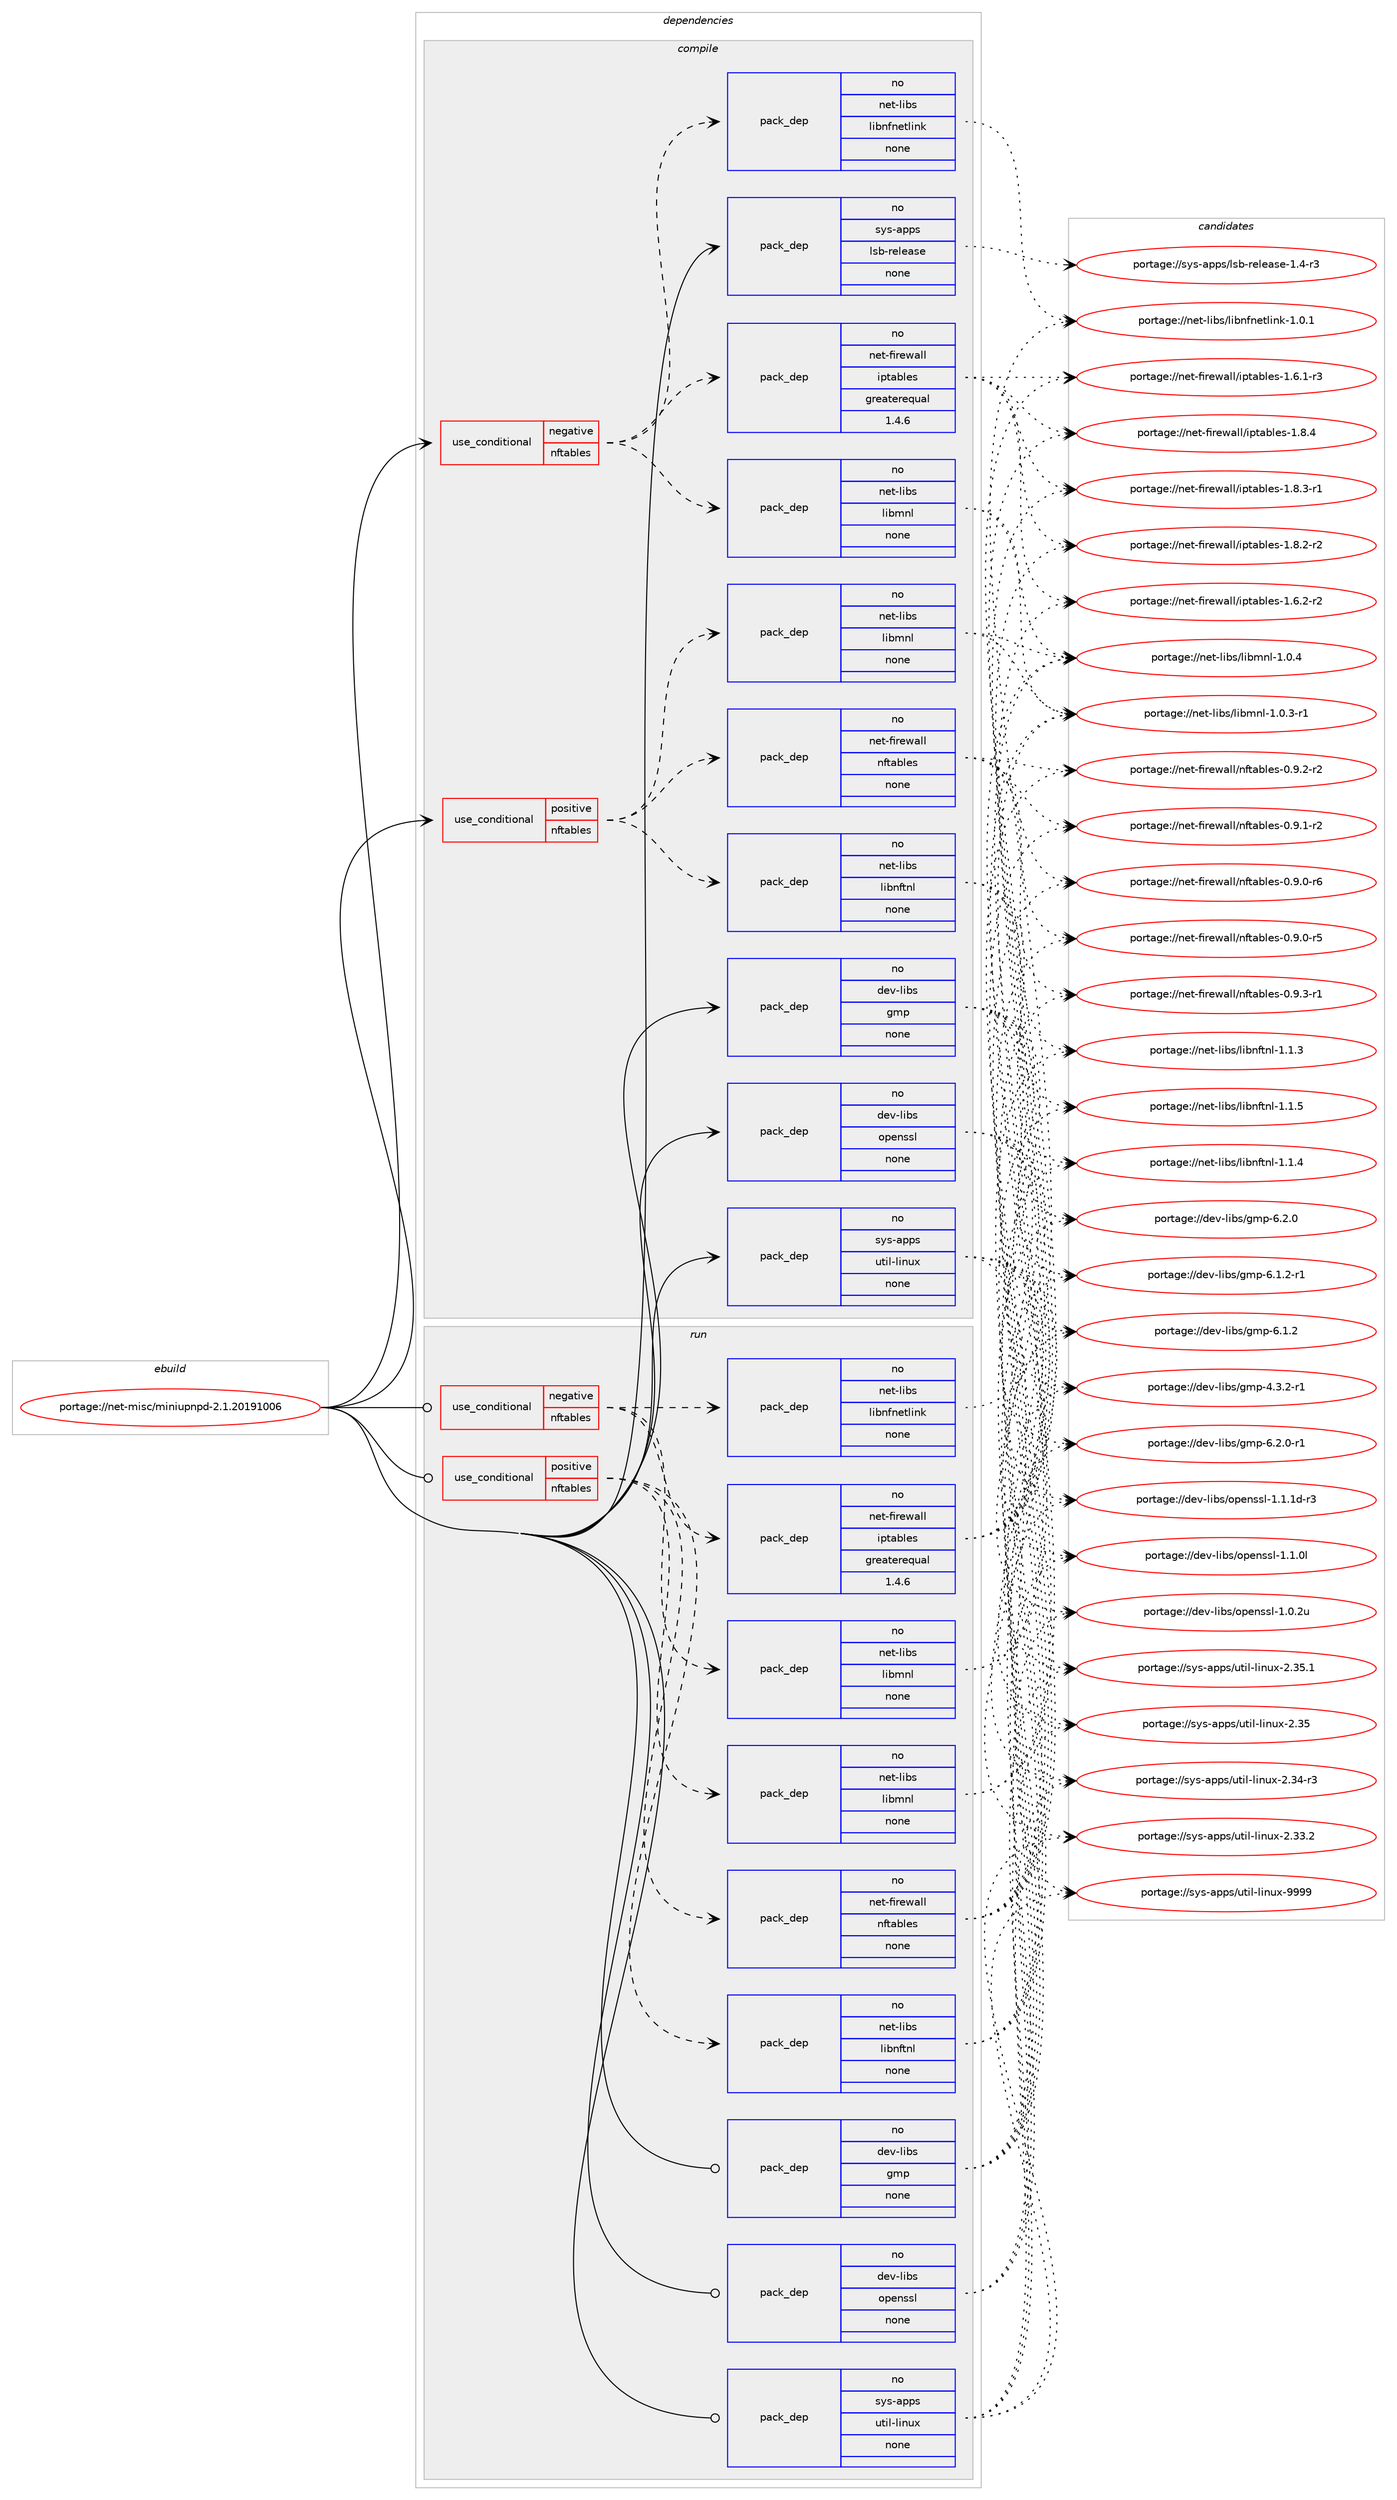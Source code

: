 digraph prolog {

# *************
# Graph options
# *************

newrank=true;
concentrate=true;
compound=true;
graph [rankdir=LR,fontname=Helvetica,fontsize=10,ranksep=1.5];#, ranksep=2.5, nodesep=0.2];
edge  [arrowhead=vee];
node  [fontname=Helvetica,fontsize=10];

# **********
# The ebuild
# **********

subgraph cluster_leftcol {
color=gray;
rank=same;
label=<<i>ebuild</i>>;
id [label="portage://net-misc/miniupnpd-2.1.20191006", color=red, width=4, href="../net-misc/miniupnpd-2.1.20191006.svg"];
}

# ****************
# The dependencies
# ****************

subgraph cluster_midcol {
color=gray;
label=<<i>dependencies</i>>;
subgraph cluster_compile {
fillcolor="#eeeeee";
style=filled;
label=<<i>compile</i>>;
subgraph cond14780 {
dependency73412 [label=<<TABLE BORDER="0" CELLBORDER="1" CELLSPACING="0" CELLPADDING="4"><TR><TD ROWSPAN="3" CELLPADDING="10">use_conditional</TD></TR><TR><TD>negative</TD></TR><TR><TD>nftables</TD></TR></TABLE>>, shape=none, color=red];
subgraph pack57185 {
dependency73413 [label=<<TABLE BORDER="0" CELLBORDER="1" CELLSPACING="0" CELLPADDING="4" WIDTH="220"><TR><TD ROWSPAN="6" CELLPADDING="30">pack_dep</TD></TR><TR><TD WIDTH="110">no</TD></TR><TR><TD>net-firewall</TD></TR><TR><TD>iptables</TD></TR><TR><TD>greaterequal</TD></TR><TR><TD>1.4.6</TD></TR></TABLE>>, shape=none, color=blue];
}
dependency73412:e -> dependency73413:w [weight=20,style="dashed",arrowhead="vee"];
subgraph pack57186 {
dependency73414 [label=<<TABLE BORDER="0" CELLBORDER="1" CELLSPACING="0" CELLPADDING="4" WIDTH="220"><TR><TD ROWSPAN="6" CELLPADDING="30">pack_dep</TD></TR><TR><TD WIDTH="110">no</TD></TR><TR><TD>net-libs</TD></TR><TR><TD>libnfnetlink</TD></TR><TR><TD>none</TD></TR><TR><TD></TD></TR></TABLE>>, shape=none, color=blue];
}
dependency73412:e -> dependency73414:w [weight=20,style="dashed",arrowhead="vee"];
subgraph pack57187 {
dependency73415 [label=<<TABLE BORDER="0" CELLBORDER="1" CELLSPACING="0" CELLPADDING="4" WIDTH="220"><TR><TD ROWSPAN="6" CELLPADDING="30">pack_dep</TD></TR><TR><TD WIDTH="110">no</TD></TR><TR><TD>net-libs</TD></TR><TR><TD>libmnl</TD></TR><TR><TD>none</TD></TR><TR><TD></TD></TR></TABLE>>, shape=none, color=blue];
}
dependency73412:e -> dependency73415:w [weight=20,style="dashed",arrowhead="vee"];
}
id:e -> dependency73412:w [weight=20,style="solid",arrowhead="vee"];
subgraph cond14781 {
dependency73416 [label=<<TABLE BORDER="0" CELLBORDER="1" CELLSPACING="0" CELLPADDING="4"><TR><TD ROWSPAN="3" CELLPADDING="10">use_conditional</TD></TR><TR><TD>positive</TD></TR><TR><TD>nftables</TD></TR></TABLE>>, shape=none, color=red];
subgraph pack57188 {
dependency73417 [label=<<TABLE BORDER="0" CELLBORDER="1" CELLSPACING="0" CELLPADDING="4" WIDTH="220"><TR><TD ROWSPAN="6" CELLPADDING="30">pack_dep</TD></TR><TR><TD WIDTH="110">no</TD></TR><TR><TD>net-firewall</TD></TR><TR><TD>nftables</TD></TR><TR><TD>none</TD></TR><TR><TD></TD></TR></TABLE>>, shape=none, color=blue];
}
dependency73416:e -> dependency73417:w [weight=20,style="dashed",arrowhead="vee"];
subgraph pack57189 {
dependency73418 [label=<<TABLE BORDER="0" CELLBORDER="1" CELLSPACING="0" CELLPADDING="4" WIDTH="220"><TR><TD ROWSPAN="6" CELLPADDING="30">pack_dep</TD></TR><TR><TD WIDTH="110">no</TD></TR><TR><TD>net-libs</TD></TR><TR><TD>libnftnl</TD></TR><TR><TD>none</TD></TR><TR><TD></TD></TR></TABLE>>, shape=none, color=blue];
}
dependency73416:e -> dependency73418:w [weight=20,style="dashed",arrowhead="vee"];
subgraph pack57190 {
dependency73419 [label=<<TABLE BORDER="0" CELLBORDER="1" CELLSPACING="0" CELLPADDING="4" WIDTH="220"><TR><TD ROWSPAN="6" CELLPADDING="30">pack_dep</TD></TR><TR><TD WIDTH="110">no</TD></TR><TR><TD>net-libs</TD></TR><TR><TD>libmnl</TD></TR><TR><TD>none</TD></TR><TR><TD></TD></TR></TABLE>>, shape=none, color=blue];
}
dependency73416:e -> dependency73419:w [weight=20,style="dashed",arrowhead="vee"];
}
id:e -> dependency73416:w [weight=20,style="solid",arrowhead="vee"];
subgraph pack57191 {
dependency73420 [label=<<TABLE BORDER="0" CELLBORDER="1" CELLSPACING="0" CELLPADDING="4" WIDTH="220"><TR><TD ROWSPAN="6" CELLPADDING="30">pack_dep</TD></TR><TR><TD WIDTH="110">no</TD></TR><TR><TD>dev-libs</TD></TR><TR><TD>gmp</TD></TR><TR><TD>none</TD></TR><TR><TD></TD></TR></TABLE>>, shape=none, color=blue];
}
id:e -> dependency73420:w [weight=20,style="solid",arrowhead="vee"];
subgraph pack57192 {
dependency73421 [label=<<TABLE BORDER="0" CELLBORDER="1" CELLSPACING="0" CELLPADDING="4" WIDTH="220"><TR><TD ROWSPAN="6" CELLPADDING="30">pack_dep</TD></TR><TR><TD WIDTH="110">no</TD></TR><TR><TD>dev-libs</TD></TR><TR><TD>openssl</TD></TR><TR><TD>none</TD></TR><TR><TD></TD></TR></TABLE>>, shape=none, color=blue];
}
id:e -> dependency73421:w [weight=20,style="solid",arrowhead="vee"];
subgraph pack57193 {
dependency73422 [label=<<TABLE BORDER="0" CELLBORDER="1" CELLSPACING="0" CELLPADDING="4" WIDTH="220"><TR><TD ROWSPAN="6" CELLPADDING="30">pack_dep</TD></TR><TR><TD WIDTH="110">no</TD></TR><TR><TD>sys-apps</TD></TR><TR><TD>lsb-release</TD></TR><TR><TD>none</TD></TR><TR><TD></TD></TR></TABLE>>, shape=none, color=blue];
}
id:e -> dependency73422:w [weight=20,style="solid",arrowhead="vee"];
subgraph pack57194 {
dependency73423 [label=<<TABLE BORDER="0" CELLBORDER="1" CELLSPACING="0" CELLPADDING="4" WIDTH="220"><TR><TD ROWSPAN="6" CELLPADDING="30">pack_dep</TD></TR><TR><TD WIDTH="110">no</TD></TR><TR><TD>sys-apps</TD></TR><TR><TD>util-linux</TD></TR><TR><TD>none</TD></TR><TR><TD></TD></TR></TABLE>>, shape=none, color=blue];
}
id:e -> dependency73423:w [weight=20,style="solid",arrowhead="vee"];
}
subgraph cluster_compileandrun {
fillcolor="#eeeeee";
style=filled;
label=<<i>compile and run</i>>;
}
subgraph cluster_run {
fillcolor="#eeeeee";
style=filled;
label=<<i>run</i>>;
subgraph cond14782 {
dependency73424 [label=<<TABLE BORDER="0" CELLBORDER="1" CELLSPACING="0" CELLPADDING="4"><TR><TD ROWSPAN="3" CELLPADDING="10">use_conditional</TD></TR><TR><TD>negative</TD></TR><TR><TD>nftables</TD></TR></TABLE>>, shape=none, color=red];
subgraph pack57195 {
dependency73425 [label=<<TABLE BORDER="0" CELLBORDER="1" CELLSPACING="0" CELLPADDING="4" WIDTH="220"><TR><TD ROWSPAN="6" CELLPADDING="30">pack_dep</TD></TR><TR><TD WIDTH="110">no</TD></TR><TR><TD>net-firewall</TD></TR><TR><TD>iptables</TD></TR><TR><TD>greaterequal</TD></TR><TR><TD>1.4.6</TD></TR></TABLE>>, shape=none, color=blue];
}
dependency73424:e -> dependency73425:w [weight=20,style="dashed",arrowhead="vee"];
subgraph pack57196 {
dependency73426 [label=<<TABLE BORDER="0" CELLBORDER="1" CELLSPACING="0" CELLPADDING="4" WIDTH="220"><TR><TD ROWSPAN="6" CELLPADDING="30">pack_dep</TD></TR><TR><TD WIDTH="110">no</TD></TR><TR><TD>net-libs</TD></TR><TR><TD>libnfnetlink</TD></TR><TR><TD>none</TD></TR><TR><TD></TD></TR></TABLE>>, shape=none, color=blue];
}
dependency73424:e -> dependency73426:w [weight=20,style="dashed",arrowhead="vee"];
subgraph pack57197 {
dependency73427 [label=<<TABLE BORDER="0" CELLBORDER="1" CELLSPACING="0" CELLPADDING="4" WIDTH="220"><TR><TD ROWSPAN="6" CELLPADDING="30">pack_dep</TD></TR><TR><TD WIDTH="110">no</TD></TR><TR><TD>net-libs</TD></TR><TR><TD>libmnl</TD></TR><TR><TD>none</TD></TR><TR><TD></TD></TR></TABLE>>, shape=none, color=blue];
}
dependency73424:e -> dependency73427:w [weight=20,style="dashed",arrowhead="vee"];
}
id:e -> dependency73424:w [weight=20,style="solid",arrowhead="odot"];
subgraph cond14783 {
dependency73428 [label=<<TABLE BORDER="0" CELLBORDER="1" CELLSPACING="0" CELLPADDING="4"><TR><TD ROWSPAN="3" CELLPADDING="10">use_conditional</TD></TR><TR><TD>positive</TD></TR><TR><TD>nftables</TD></TR></TABLE>>, shape=none, color=red];
subgraph pack57198 {
dependency73429 [label=<<TABLE BORDER="0" CELLBORDER="1" CELLSPACING="0" CELLPADDING="4" WIDTH="220"><TR><TD ROWSPAN="6" CELLPADDING="30">pack_dep</TD></TR><TR><TD WIDTH="110">no</TD></TR><TR><TD>net-firewall</TD></TR><TR><TD>nftables</TD></TR><TR><TD>none</TD></TR><TR><TD></TD></TR></TABLE>>, shape=none, color=blue];
}
dependency73428:e -> dependency73429:w [weight=20,style="dashed",arrowhead="vee"];
subgraph pack57199 {
dependency73430 [label=<<TABLE BORDER="0" CELLBORDER="1" CELLSPACING="0" CELLPADDING="4" WIDTH="220"><TR><TD ROWSPAN="6" CELLPADDING="30">pack_dep</TD></TR><TR><TD WIDTH="110">no</TD></TR><TR><TD>net-libs</TD></TR><TR><TD>libnftnl</TD></TR><TR><TD>none</TD></TR><TR><TD></TD></TR></TABLE>>, shape=none, color=blue];
}
dependency73428:e -> dependency73430:w [weight=20,style="dashed",arrowhead="vee"];
subgraph pack57200 {
dependency73431 [label=<<TABLE BORDER="0" CELLBORDER="1" CELLSPACING="0" CELLPADDING="4" WIDTH="220"><TR><TD ROWSPAN="6" CELLPADDING="30">pack_dep</TD></TR><TR><TD WIDTH="110">no</TD></TR><TR><TD>net-libs</TD></TR><TR><TD>libmnl</TD></TR><TR><TD>none</TD></TR><TR><TD></TD></TR></TABLE>>, shape=none, color=blue];
}
dependency73428:e -> dependency73431:w [weight=20,style="dashed",arrowhead="vee"];
}
id:e -> dependency73428:w [weight=20,style="solid",arrowhead="odot"];
subgraph pack57201 {
dependency73432 [label=<<TABLE BORDER="0" CELLBORDER="1" CELLSPACING="0" CELLPADDING="4" WIDTH="220"><TR><TD ROWSPAN="6" CELLPADDING="30">pack_dep</TD></TR><TR><TD WIDTH="110">no</TD></TR><TR><TD>dev-libs</TD></TR><TR><TD>gmp</TD></TR><TR><TD>none</TD></TR><TR><TD></TD></TR></TABLE>>, shape=none, color=blue];
}
id:e -> dependency73432:w [weight=20,style="solid",arrowhead="odot"];
subgraph pack57202 {
dependency73433 [label=<<TABLE BORDER="0" CELLBORDER="1" CELLSPACING="0" CELLPADDING="4" WIDTH="220"><TR><TD ROWSPAN="6" CELLPADDING="30">pack_dep</TD></TR><TR><TD WIDTH="110">no</TD></TR><TR><TD>dev-libs</TD></TR><TR><TD>openssl</TD></TR><TR><TD>none</TD></TR><TR><TD></TD></TR></TABLE>>, shape=none, color=blue];
}
id:e -> dependency73433:w [weight=20,style="solid",arrowhead="odot"];
subgraph pack57203 {
dependency73434 [label=<<TABLE BORDER="0" CELLBORDER="1" CELLSPACING="0" CELLPADDING="4" WIDTH="220"><TR><TD ROWSPAN="6" CELLPADDING="30">pack_dep</TD></TR><TR><TD WIDTH="110">no</TD></TR><TR><TD>sys-apps</TD></TR><TR><TD>util-linux</TD></TR><TR><TD>none</TD></TR><TR><TD></TD></TR></TABLE>>, shape=none, color=blue];
}
id:e -> dependency73434:w [weight=20,style="solid",arrowhead="odot"];
}
}

# **************
# The candidates
# **************

subgraph cluster_choices {
rank=same;
color=gray;
label=<<i>candidates</i>>;

subgraph choice57185 {
color=black;
nodesep=1;
choice1101011164510210511410111997108108471051121169798108101115454946564652 [label="portage://net-firewall/iptables-1.8.4", color=red, width=4,href="../net-firewall/iptables-1.8.4.svg"];
choice11010111645102105114101119971081084710511211697981081011154549465646514511449 [label="portage://net-firewall/iptables-1.8.3-r1", color=red, width=4,href="../net-firewall/iptables-1.8.3-r1.svg"];
choice11010111645102105114101119971081084710511211697981081011154549465646504511450 [label="portage://net-firewall/iptables-1.8.2-r2", color=red, width=4,href="../net-firewall/iptables-1.8.2-r2.svg"];
choice11010111645102105114101119971081084710511211697981081011154549465446504511450 [label="portage://net-firewall/iptables-1.6.2-r2", color=red, width=4,href="../net-firewall/iptables-1.6.2-r2.svg"];
choice11010111645102105114101119971081084710511211697981081011154549465446494511451 [label="portage://net-firewall/iptables-1.6.1-r3", color=red, width=4,href="../net-firewall/iptables-1.6.1-r3.svg"];
dependency73413:e -> choice1101011164510210511410111997108108471051121169798108101115454946564652:w [style=dotted,weight="100"];
dependency73413:e -> choice11010111645102105114101119971081084710511211697981081011154549465646514511449:w [style=dotted,weight="100"];
dependency73413:e -> choice11010111645102105114101119971081084710511211697981081011154549465646504511450:w [style=dotted,weight="100"];
dependency73413:e -> choice11010111645102105114101119971081084710511211697981081011154549465446504511450:w [style=dotted,weight="100"];
dependency73413:e -> choice11010111645102105114101119971081084710511211697981081011154549465446494511451:w [style=dotted,weight="100"];
}
subgraph choice57186 {
color=black;
nodesep=1;
choice11010111645108105981154710810598110102110101116108105110107454946484649 [label="portage://net-libs/libnfnetlink-1.0.1", color=red, width=4,href="../net-libs/libnfnetlink-1.0.1.svg"];
dependency73414:e -> choice11010111645108105981154710810598110102110101116108105110107454946484649:w [style=dotted,weight="100"];
}
subgraph choice57187 {
color=black;
nodesep=1;
choice11010111645108105981154710810598109110108454946484652 [label="portage://net-libs/libmnl-1.0.4", color=red, width=4,href="../net-libs/libmnl-1.0.4.svg"];
choice110101116451081059811547108105981091101084549464846514511449 [label="portage://net-libs/libmnl-1.0.3-r1", color=red, width=4,href="../net-libs/libmnl-1.0.3-r1.svg"];
dependency73415:e -> choice11010111645108105981154710810598109110108454946484652:w [style=dotted,weight="100"];
dependency73415:e -> choice110101116451081059811547108105981091101084549464846514511449:w [style=dotted,weight="100"];
}
subgraph choice57188 {
color=black;
nodesep=1;
choice11010111645102105114101119971081084711010211697981081011154548465746514511449 [label="portage://net-firewall/nftables-0.9.3-r1", color=red, width=4,href="../net-firewall/nftables-0.9.3-r1.svg"];
choice11010111645102105114101119971081084711010211697981081011154548465746504511450 [label="portage://net-firewall/nftables-0.9.2-r2", color=red, width=4,href="../net-firewall/nftables-0.9.2-r2.svg"];
choice11010111645102105114101119971081084711010211697981081011154548465746494511450 [label="portage://net-firewall/nftables-0.9.1-r2", color=red, width=4,href="../net-firewall/nftables-0.9.1-r2.svg"];
choice11010111645102105114101119971081084711010211697981081011154548465746484511454 [label="portage://net-firewall/nftables-0.9.0-r6", color=red, width=4,href="../net-firewall/nftables-0.9.0-r6.svg"];
choice11010111645102105114101119971081084711010211697981081011154548465746484511453 [label="portage://net-firewall/nftables-0.9.0-r5", color=red, width=4,href="../net-firewall/nftables-0.9.0-r5.svg"];
dependency73417:e -> choice11010111645102105114101119971081084711010211697981081011154548465746514511449:w [style=dotted,weight="100"];
dependency73417:e -> choice11010111645102105114101119971081084711010211697981081011154548465746504511450:w [style=dotted,weight="100"];
dependency73417:e -> choice11010111645102105114101119971081084711010211697981081011154548465746494511450:w [style=dotted,weight="100"];
dependency73417:e -> choice11010111645102105114101119971081084711010211697981081011154548465746484511454:w [style=dotted,weight="100"];
dependency73417:e -> choice11010111645102105114101119971081084711010211697981081011154548465746484511453:w [style=dotted,weight="100"];
}
subgraph choice57189 {
color=black;
nodesep=1;
choice11010111645108105981154710810598110102116110108454946494653 [label="portage://net-libs/libnftnl-1.1.5", color=red, width=4,href="../net-libs/libnftnl-1.1.5.svg"];
choice11010111645108105981154710810598110102116110108454946494652 [label="portage://net-libs/libnftnl-1.1.4", color=red, width=4,href="../net-libs/libnftnl-1.1.4.svg"];
choice11010111645108105981154710810598110102116110108454946494651 [label="portage://net-libs/libnftnl-1.1.3", color=red, width=4,href="../net-libs/libnftnl-1.1.3.svg"];
dependency73418:e -> choice11010111645108105981154710810598110102116110108454946494653:w [style=dotted,weight="100"];
dependency73418:e -> choice11010111645108105981154710810598110102116110108454946494652:w [style=dotted,weight="100"];
dependency73418:e -> choice11010111645108105981154710810598110102116110108454946494651:w [style=dotted,weight="100"];
}
subgraph choice57190 {
color=black;
nodesep=1;
choice11010111645108105981154710810598109110108454946484652 [label="portage://net-libs/libmnl-1.0.4", color=red, width=4,href="../net-libs/libmnl-1.0.4.svg"];
choice110101116451081059811547108105981091101084549464846514511449 [label="portage://net-libs/libmnl-1.0.3-r1", color=red, width=4,href="../net-libs/libmnl-1.0.3-r1.svg"];
dependency73419:e -> choice11010111645108105981154710810598109110108454946484652:w [style=dotted,weight="100"];
dependency73419:e -> choice110101116451081059811547108105981091101084549464846514511449:w [style=dotted,weight="100"];
}
subgraph choice57191 {
color=black;
nodesep=1;
choice1001011184510810598115471031091124554465046484511449 [label="portage://dev-libs/gmp-6.2.0-r1", color=red, width=4,href="../dev-libs/gmp-6.2.0-r1.svg"];
choice100101118451081059811547103109112455446504648 [label="portage://dev-libs/gmp-6.2.0", color=red, width=4,href="../dev-libs/gmp-6.2.0.svg"];
choice1001011184510810598115471031091124554464946504511449 [label="portage://dev-libs/gmp-6.1.2-r1", color=red, width=4,href="../dev-libs/gmp-6.1.2-r1.svg"];
choice100101118451081059811547103109112455446494650 [label="portage://dev-libs/gmp-6.1.2", color=red, width=4,href="../dev-libs/gmp-6.1.2.svg"];
choice1001011184510810598115471031091124552465146504511449 [label="portage://dev-libs/gmp-4.3.2-r1", color=red, width=4,href="../dev-libs/gmp-4.3.2-r1.svg"];
dependency73420:e -> choice1001011184510810598115471031091124554465046484511449:w [style=dotted,weight="100"];
dependency73420:e -> choice100101118451081059811547103109112455446504648:w [style=dotted,weight="100"];
dependency73420:e -> choice1001011184510810598115471031091124554464946504511449:w [style=dotted,weight="100"];
dependency73420:e -> choice100101118451081059811547103109112455446494650:w [style=dotted,weight="100"];
dependency73420:e -> choice1001011184510810598115471031091124552465146504511449:w [style=dotted,weight="100"];
}
subgraph choice57192 {
color=black;
nodesep=1;
choice1001011184510810598115471111121011101151151084549464946491004511451 [label="portage://dev-libs/openssl-1.1.1d-r3", color=red, width=4,href="../dev-libs/openssl-1.1.1d-r3.svg"];
choice100101118451081059811547111112101110115115108454946494648108 [label="portage://dev-libs/openssl-1.1.0l", color=red, width=4,href="../dev-libs/openssl-1.1.0l.svg"];
choice100101118451081059811547111112101110115115108454946484650117 [label="portage://dev-libs/openssl-1.0.2u", color=red, width=4,href="../dev-libs/openssl-1.0.2u.svg"];
dependency73421:e -> choice1001011184510810598115471111121011101151151084549464946491004511451:w [style=dotted,weight="100"];
dependency73421:e -> choice100101118451081059811547111112101110115115108454946494648108:w [style=dotted,weight="100"];
dependency73421:e -> choice100101118451081059811547111112101110115115108454946484650117:w [style=dotted,weight="100"];
}
subgraph choice57193 {
color=black;
nodesep=1;
choice115121115459711211211547108115984511410110810197115101454946524511451 [label="portage://sys-apps/lsb-release-1.4-r3", color=red, width=4,href="../sys-apps/lsb-release-1.4-r3.svg"];
dependency73422:e -> choice115121115459711211211547108115984511410110810197115101454946524511451:w [style=dotted,weight="100"];
}
subgraph choice57194 {
color=black;
nodesep=1;
choice115121115459711211211547117116105108451081051101171204557575757 [label="portage://sys-apps/util-linux-9999", color=red, width=4,href="../sys-apps/util-linux-9999.svg"];
choice1151211154597112112115471171161051084510810511011712045504651534649 [label="portage://sys-apps/util-linux-2.35.1", color=red, width=4,href="../sys-apps/util-linux-2.35.1.svg"];
choice115121115459711211211547117116105108451081051101171204550465153 [label="portage://sys-apps/util-linux-2.35", color=red, width=4,href="../sys-apps/util-linux-2.35.svg"];
choice1151211154597112112115471171161051084510810511011712045504651524511451 [label="portage://sys-apps/util-linux-2.34-r3", color=red, width=4,href="../sys-apps/util-linux-2.34-r3.svg"];
choice1151211154597112112115471171161051084510810511011712045504651514650 [label="portage://sys-apps/util-linux-2.33.2", color=red, width=4,href="../sys-apps/util-linux-2.33.2.svg"];
dependency73423:e -> choice115121115459711211211547117116105108451081051101171204557575757:w [style=dotted,weight="100"];
dependency73423:e -> choice1151211154597112112115471171161051084510810511011712045504651534649:w [style=dotted,weight="100"];
dependency73423:e -> choice115121115459711211211547117116105108451081051101171204550465153:w [style=dotted,weight="100"];
dependency73423:e -> choice1151211154597112112115471171161051084510810511011712045504651524511451:w [style=dotted,weight="100"];
dependency73423:e -> choice1151211154597112112115471171161051084510810511011712045504651514650:w [style=dotted,weight="100"];
}
subgraph choice57195 {
color=black;
nodesep=1;
choice1101011164510210511410111997108108471051121169798108101115454946564652 [label="portage://net-firewall/iptables-1.8.4", color=red, width=4,href="../net-firewall/iptables-1.8.4.svg"];
choice11010111645102105114101119971081084710511211697981081011154549465646514511449 [label="portage://net-firewall/iptables-1.8.3-r1", color=red, width=4,href="../net-firewall/iptables-1.8.3-r1.svg"];
choice11010111645102105114101119971081084710511211697981081011154549465646504511450 [label="portage://net-firewall/iptables-1.8.2-r2", color=red, width=4,href="../net-firewall/iptables-1.8.2-r2.svg"];
choice11010111645102105114101119971081084710511211697981081011154549465446504511450 [label="portage://net-firewall/iptables-1.6.2-r2", color=red, width=4,href="../net-firewall/iptables-1.6.2-r2.svg"];
choice11010111645102105114101119971081084710511211697981081011154549465446494511451 [label="portage://net-firewall/iptables-1.6.1-r3", color=red, width=4,href="../net-firewall/iptables-1.6.1-r3.svg"];
dependency73425:e -> choice1101011164510210511410111997108108471051121169798108101115454946564652:w [style=dotted,weight="100"];
dependency73425:e -> choice11010111645102105114101119971081084710511211697981081011154549465646514511449:w [style=dotted,weight="100"];
dependency73425:e -> choice11010111645102105114101119971081084710511211697981081011154549465646504511450:w [style=dotted,weight="100"];
dependency73425:e -> choice11010111645102105114101119971081084710511211697981081011154549465446504511450:w [style=dotted,weight="100"];
dependency73425:e -> choice11010111645102105114101119971081084710511211697981081011154549465446494511451:w [style=dotted,weight="100"];
}
subgraph choice57196 {
color=black;
nodesep=1;
choice11010111645108105981154710810598110102110101116108105110107454946484649 [label="portage://net-libs/libnfnetlink-1.0.1", color=red, width=4,href="../net-libs/libnfnetlink-1.0.1.svg"];
dependency73426:e -> choice11010111645108105981154710810598110102110101116108105110107454946484649:w [style=dotted,weight="100"];
}
subgraph choice57197 {
color=black;
nodesep=1;
choice11010111645108105981154710810598109110108454946484652 [label="portage://net-libs/libmnl-1.0.4", color=red, width=4,href="../net-libs/libmnl-1.0.4.svg"];
choice110101116451081059811547108105981091101084549464846514511449 [label="portage://net-libs/libmnl-1.0.3-r1", color=red, width=4,href="../net-libs/libmnl-1.0.3-r1.svg"];
dependency73427:e -> choice11010111645108105981154710810598109110108454946484652:w [style=dotted,weight="100"];
dependency73427:e -> choice110101116451081059811547108105981091101084549464846514511449:w [style=dotted,weight="100"];
}
subgraph choice57198 {
color=black;
nodesep=1;
choice11010111645102105114101119971081084711010211697981081011154548465746514511449 [label="portage://net-firewall/nftables-0.9.3-r1", color=red, width=4,href="../net-firewall/nftables-0.9.3-r1.svg"];
choice11010111645102105114101119971081084711010211697981081011154548465746504511450 [label="portage://net-firewall/nftables-0.9.2-r2", color=red, width=4,href="../net-firewall/nftables-0.9.2-r2.svg"];
choice11010111645102105114101119971081084711010211697981081011154548465746494511450 [label="portage://net-firewall/nftables-0.9.1-r2", color=red, width=4,href="../net-firewall/nftables-0.9.1-r2.svg"];
choice11010111645102105114101119971081084711010211697981081011154548465746484511454 [label="portage://net-firewall/nftables-0.9.0-r6", color=red, width=4,href="../net-firewall/nftables-0.9.0-r6.svg"];
choice11010111645102105114101119971081084711010211697981081011154548465746484511453 [label="portage://net-firewall/nftables-0.9.0-r5", color=red, width=4,href="../net-firewall/nftables-0.9.0-r5.svg"];
dependency73429:e -> choice11010111645102105114101119971081084711010211697981081011154548465746514511449:w [style=dotted,weight="100"];
dependency73429:e -> choice11010111645102105114101119971081084711010211697981081011154548465746504511450:w [style=dotted,weight="100"];
dependency73429:e -> choice11010111645102105114101119971081084711010211697981081011154548465746494511450:w [style=dotted,weight="100"];
dependency73429:e -> choice11010111645102105114101119971081084711010211697981081011154548465746484511454:w [style=dotted,weight="100"];
dependency73429:e -> choice11010111645102105114101119971081084711010211697981081011154548465746484511453:w [style=dotted,weight="100"];
}
subgraph choice57199 {
color=black;
nodesep=1;
choice11010111645108105981154710810598110102116110108454946494653 [label="portage://net-libs/libnftnl-1.1.5", color=red, width=4,href="../net-libs/libnftnl-1.1.5.svg"];
choice11010111645108105981154710810598110102116110108454946494652 [label="portage://net-libs/libnftnl-1.1.4", color=red, width=4,href="../net-libs/libnftnl-1.1.4.svg"];
choice11010111645108105981154710810598110102116110108454946494651 [label="portage://net-libs/libnftnl-1.1.3", color=red, width=4,href="../net-libs/libnftnl-1.1.3.svg"];
dependency73430:e -> choice11010111645108105981154710810598110102116110108454946494653:w [style=dotted,weight="100"];
dependency73430:e -> choice11010111645108105981154710810598110102116110108454946494652:w [style=dotted,weight="100"];
dependency73430:e -> choice11010111645108105981154710810598110102116110108454946494651:w [style=dotted,weight="100"];
}
subgraph choice57200 {
color=black;
nodesep=1;
choice11010111645108105981154710810598109110108454946484652 [label="portage://net-libs/libmnl-1.0.4", color=red, width=4,href="../net-libs/libmnl-1.0.4.svg"];
choice110101116451081059811547108105981091101084549464846514511449 [label="portage://net-libs/libmnl-1.0.3-r1", color=red, width=4,href="../net-libs/libmnl-1.0.3-r1.svg"];
dependency73431:e -> choice11010111645108105981154710810598109110108454946484652:w [style=dotted,weight="100"];
dependency73431:e -> choice110101116451081059811547108105981091101084549464846514511449:w [style=dotted,weight="100"];
}
subgraph choice57201 {
color=black;
nodesep=1;
choice1001011184510810598115471031091124554465046484511449 [label="portage://dev-libs/gmp-6.2.0-r1", color=red, width=4,href="../dev-libs/gmp-6.2.0-r1.svg"];
choice100101118451081059811547103109112455446504648 [label="portage://dev-libs/gmp-6.2.0", color=red, width=4,href="../dev-libs/gmp-6.2.0.svg"];
choice1001011184510810598115471031091124554464946504511449 [label="portage://dev-libs/gmp-6.1.2-r1", color=red, width=4,href="../dev-libs/gmp-6.1.2-r1.svg"];
choice100101118451081059811547103109112455446494650 [label="portage://dev-libs/gmp-6.1.2", color=red, width=4,href="../dev-libs/gmp-6.1.2.svg"];
choice1001011184510810598115471031091124552465146504511449 [label="portage://dev-libs/gmp-4.3.2-r1", color=red, width=4,href="../dev-libs/gmp-4.3.2-r1.svg"];
dependency73432:e -> choice1001011184510810598115471031091124554465046484511449:w [style=dotted,weight="100"];
dependency73432:e -> choice100101118451081059811547103109112455446504648:w [style=dotted,weight="100"];
dependency73432:e -> choice1001011184510810598115471031091124554464946504511449:w [style=dotted,weight="100"];
dependency73432:e -> choice100101118451081059811547103109112455446494650:w [style=dotted,weight="100"];
dependency73432:e -> choice1001011184510810598115471031091124552465146504511449:w [style=dotted,weight="100"];
}
subgraph choice57202 {
color=black;
nodesep=1;
choice1001011184510810598115471111121011101151151084549464946491004511451 [label="portage://dev-libs/openssl-1.1.1d-r3", color=red, width=4,href="../dev-libs/openssl-1.1.1d-r3.svg"];
choice100101118451081059811547111112101110115115108454946494648108 [label="portage://dev-libs/openssl-1.1.0l", color=red, width=4,href="../dev-libs/openssl-1.1.0l.svg"];
choice100101118451081059811547111112101110115115108454946484650117 [label="portage://dev-libs/openssl-1.0.2u", color=red, width=4,href="../dev-libs/openssl-1.0.2u.svg"];
dependency73433:e -> choice1001011184510810598115471111121011101151151084549464946491004511451:w [style=dotted,weight="100"];
dependency73433:e -> choice100101118451081059811547111112101110115115108454946494648108:w [style=dotted,weight="100"];
dependency73433:e -> choice100101118451081059811547111112101110115115108454946484650117:w [style=dotted,weight="100"];
}
subgraph choice57203 {
color=black;
nodesep=1;
choice115121115459711211211547117116105108451081051101171204557575757 [label="portage://sys-apps/util-linux-9999", color=red, width=4,href="../sys-apps/util-linux-9999.svg"];
choice1151211154597112112115471171161051084510810511011712045504651534649 [label="portage://sys-apps/util-linux-2.35.1", color=red, width=4,href="../sys-apps/util-linux-2.35.1.svg"];
choice115121115459711211211547117116105108451081051101171204550465153 [label="portage://sys-apps/util-linux-2.35", color=red, width=4,href="../sys-apps/util-linux-2.35.svg"];
choice1151211154597112112115471171161051084510810511011712045504651524511451 [label="portage://sys-apps/util-linux-2.34-r3", color=red, width=4,href="../sys-apps/util-linux-2.34-r3.svg"];
choice1151211154597112112115471171161051084510810511011712045504651514650 [label="portage://sys-apps/util-linux-2.33.2", color=red, width=4,href="../sys-apps/util-linux-2.33.2.svg"];
dependency73434:e -> choice115121115459711211211547117116105108451081051101171204557575757:w [style=dotted,weight="100"];
dependency73434:e -> choice1151211154597112112115471171161051084510810511011712045504651534649:w [style=dotted,weight="100"];
dependency73434:e -> choice115121115459711211211547117116105108451081051101171204550465153:w [style=dotted,weight="100"];
dependency73434:e -> choice1151211154597112112115471171161051084510810511011712045504651524511451:w [style=dotted,weight="100"];
dependency73434:e -> choice1151211154597112112115471171161051084510810511011712045504651514650:w [style=dotted,weight="100"];
}
}

}
